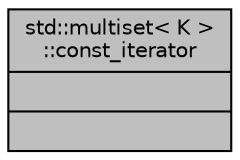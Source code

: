 digraph "std::multiset&lt; K &gt;::const_iterator"
{
  edge [fontname="Helvetica",fontsize="10",labelfontname="Helvetica",labelfontsize="10"];
  node [fontname="Helvetica",fontsize="10",shape=record];
  Node333 [label="{std::multiset\< K \>\l::const_iterator\n||}",height=0.2,width=0.4,color="black", fillcolor="grey75", style="filled", fontcolor="black"];
}

